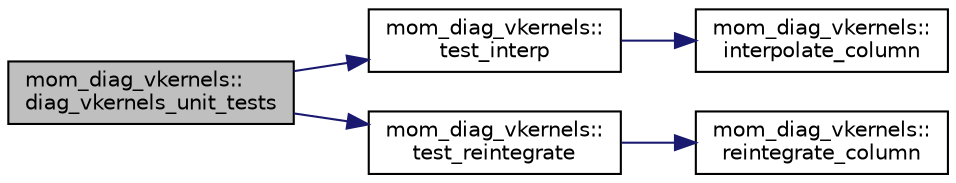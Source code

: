 digraph "mom_diag_vkernels::diag_vkernels_unit_tests"
{
 // INTERACTIVE_SVG=YES
 // LATEX_PDF_SIZE
  edge [fontname="Helvetica",fontsize="10",labelfontname="Helvetica",labelfontsize="10"];
  node [fontname="Helvetica",fontsize="10",shape=record];
  rankdir="LR";
  Node1 [label="mom_diag_vkernels::\ldiag_vkernels_unit_tests",height=0.2,width=0.4,color="black", fillcolor="grey75", style="filled", fontcolor="black",tooltip="Returns true if any unit tests for module MOM_diag_vkernels fail."];
  Node1 -> Node2 [color="midnightblue",fontsize="10",style="solid",fontname="Helvetica"];
  Node2 [label="mom_diag_vkernels::\ltest_interp",height=0.2,width=0.4,color="black", fillcolor="white", style="filled",URL="$namespacemom__diag__vkernels.html#abeef457cda28b20c03a89ad402bcd434",tooltip="Returns true if a test of interpolate_column() produces the wrong answer."];
  Node2 -> Node3 [color="midnightblue",fontsize="10",style="solid",fontname="Helvetica"];
  Node3 [label="mom_diag_vkernels::\linterpolate_column",height=0.2,width=0.4,color="black", fillcolor="white", style="filled",URL="$namespacemom__diag__vkernels.html#a4f42f472a725a147f8d97a68b2028c5b",tooltip="Linearly interpolate interface data, u_src, from grid h_src to a grid h_dest."];
  Node1 -> Node4 [color="midnightblue",fontsize="10",style="solid",fontname="Helvetica"];
  Node4 [label="mom_diag_vkernels::\ltest_reintegrate",height=0.2,width=0.4,color="black", fillcolor="white", style="filled",URL="$namespacemom__diag__vkernels.html#aac7aad5875fcf17273b211c90ac0cbee",tooltip="Returns true if a test of reintegrate_column() produces the wrong answer."];
  Node4 -> Node5 [color="midnightblue",fontsize="10",style="solid",fontname="Helvetica"];
  Node5 [label="mom_diag_vkernels::\lreintegrate_column",height=0.2,width=0.4,color="black", fillcolor="white", style="filled",URL="$namespacemom__diag__vkernels.html#a89369e4bf4b7795f6e384762d11f0d23",tooltip="Conservatively calculate integrated data, uh_dest, on grid h_dest, from layer-integrated data,..."];
}
